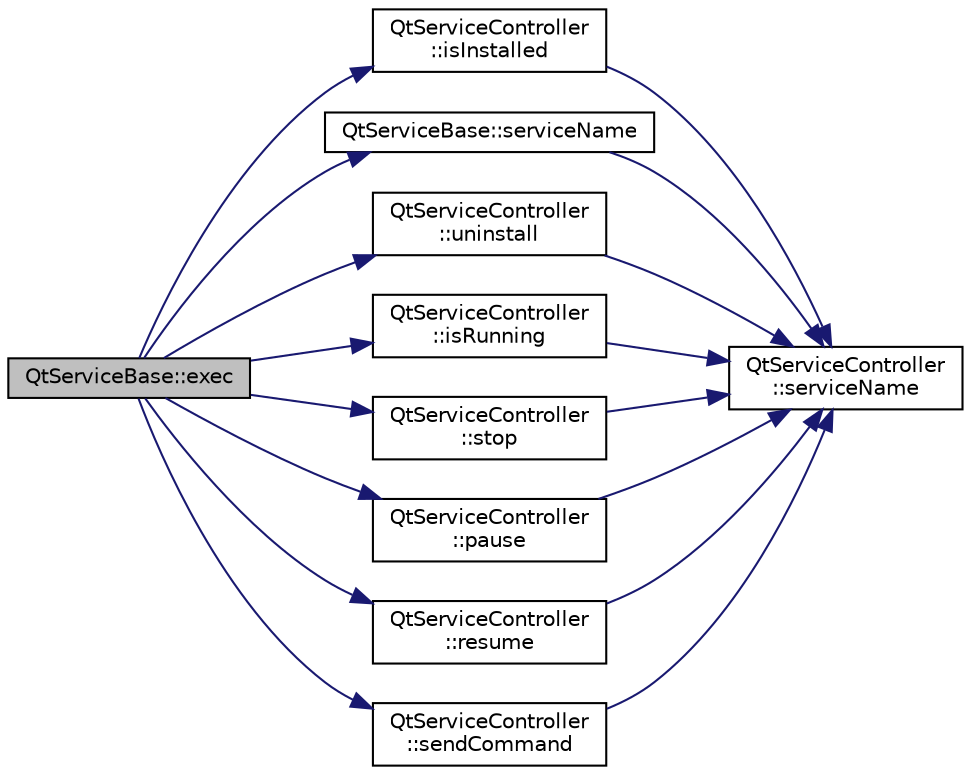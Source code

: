 digraph "QtServiceBase::exec"
{
  edge [fontname="Helvetica",fontsize="10",labelfontname="Helvetica",labelfontsize="10"];
  node [fontname="Helvetica",fontsize="10",shape=record];
  rankdir="LR";
  Node6 [label="QtServiceBase::exec",height=0.2,width=0.4,color="black", fillcolor="grey75", style="filled", fontcolor="black"];
  Node6 -> Node7 [color="midnightblue",fontsize="10",style="solid",fontname="Helvetica"];
  Node7 [label="QtServiceController\l::isInstalled",height=0.2,width=0.4,color="black", fillcolor="white", style="filled",URL="$class_qt_service_controller.html#a7e36fb18a273118709faf22f732feac4"];
  Node7 -> Node8 [color="midnightblue",fontsize="10",style="solid",fontname="Helvetica"];
  Node8 [label="QtServiceController\l::serviceName",height=0.2,width=0.4,color="black", fillcolor="white", style="filled",URL="$class_qt_service_controller.html#a3df972ecd01a00fff5cda316ae35cbea"];
  Node6 -> Node9 [color="midnightblue",fontsize="10",style="solid",fontname="Helvetica"];
  Node9 [label="QtServiceBase::serviceName",height=0.2,width=0.4,color="black", fillcolor="white", style="filled",URL="$class_qt_service_base.html#a643f253b3931e6a6c4e8caa190756214"];
  Node9 -> Node8 [color="midnightblue",fontsize="10",style="solid",fontname="Helvetica"];
  Node6 -> Node10 [color="midnightblue",fontsize="10",style="solid",fontname="Helvetica"];
  Node10 [label="QtServiceController\l::uninstall",height=0.2,width=0.4,color="black", fillcolor="white", style="filled",URL="$class_qt_service_controller.html#a25cd2f1f6868ece5de77976eb55cb74c"];
  Node10 -> Node8 [color="midnightblue",fontsize="10",style="solid",fontname="Helvetica"];
  Node6 -> Node11 [color="midnightblue",fontsize="10",style="solid",fontname="Helvetica"];
  Node11 [label="QtServiceController\l::isRunning",height=0.2,width=0.4,color="black", fillcolor="white", style="filled",URL="$class_qt_service_controller.html#a4a11b35468848388174a36af66f25fc3"];
  Node11 -> Node8 [color="midnightblue",fontsize="10",style="solid",fontname="Helvetica"];
  Node6 -> Node12 [color="midnightblue",fontsize="10",style="solid",fontname="Helvetica"];
  Node12 [label="QtServiceController\l::stop",height=0.2,width=0.4,color="black", fillcolor="white", style="filled",URL="$class_qt_service_controller.html#ad06afa647666769e309474b18bf7cf90"];
  Node12 -> Node8 [color="midnightblue",fontsize="10",style="solid",fontname="Helvetica"];
  Node6 -> Node13 [color="midnightblue",fontsize="10",style="solid",fontname="Helvetica"];
  Node13 [label="QtServiceController\l::pause",height=0.2,width=0.4,color="black", fillcolor="white", style="filled",URL="$class_qt_service_controller.html#aeee2fcc9469f77c7ed8a7955c4fa3a07"];
  Node13 -> Node8 [color="midnightblue",fontsize="10",style="solid",fontname="Helvetica"];
  Node6 -> Node14 [color="midnightblue",fontsize="10",style="solid",fontname="Helvetica"];
  Node14 [label="QtServiceController\l::resume",height=0.2,width=0.4,color="black", fillcolor="white", style="filled",URL="$class_qt_service_controller.html#a2d71eab6146427fc7b431386bf72eaec"];
  Node14 -> Node8 [color="midnightblue",fontsize="10",style="solid",fontname="Helvetica"];
  Node6 -> Node15 [color="midnightblue",fontsize="10",style="solid",fontname="Helvetica"];
  Node15 [label="QtServiceController\l::sendCommand",height=0.2,width=0.4,color="black", fillcolor="white", style="filled",URL="$class_qt_service_controller.html#a1428c7d51403416bc7663ae37c446cfc"];
  Node15 -> Node8 [color="midnightblue",fontsize="10",style="solid",fontname="Helvetica"];
}
